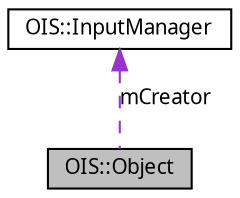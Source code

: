 digraph G
{
  edge [fontname="FreeSans.ttf",fontsize=10,labelfontname="FreeSans.ttf",labelfontsize=10];
  node [fontname="FreeSans.ttf",fontsize=10,shape=record];
  Node1 [label="OIS::Object",height=0.2,width=0.4,color="black", fillcolor="grey75", style="filled" fontcolor="black"];
  Node2 -> Node1 [dir=back,color="darkorchid3",fontsize=10,style="dashed",label="mCreator",fontname="FreeSans.ttf"];
  Node2 [label="OIS::InputManager",height=0.2,width=0.4,color="black", fillcolor="white", style="filled",URL="$classOIS_1_1InputManager.html"];
}
